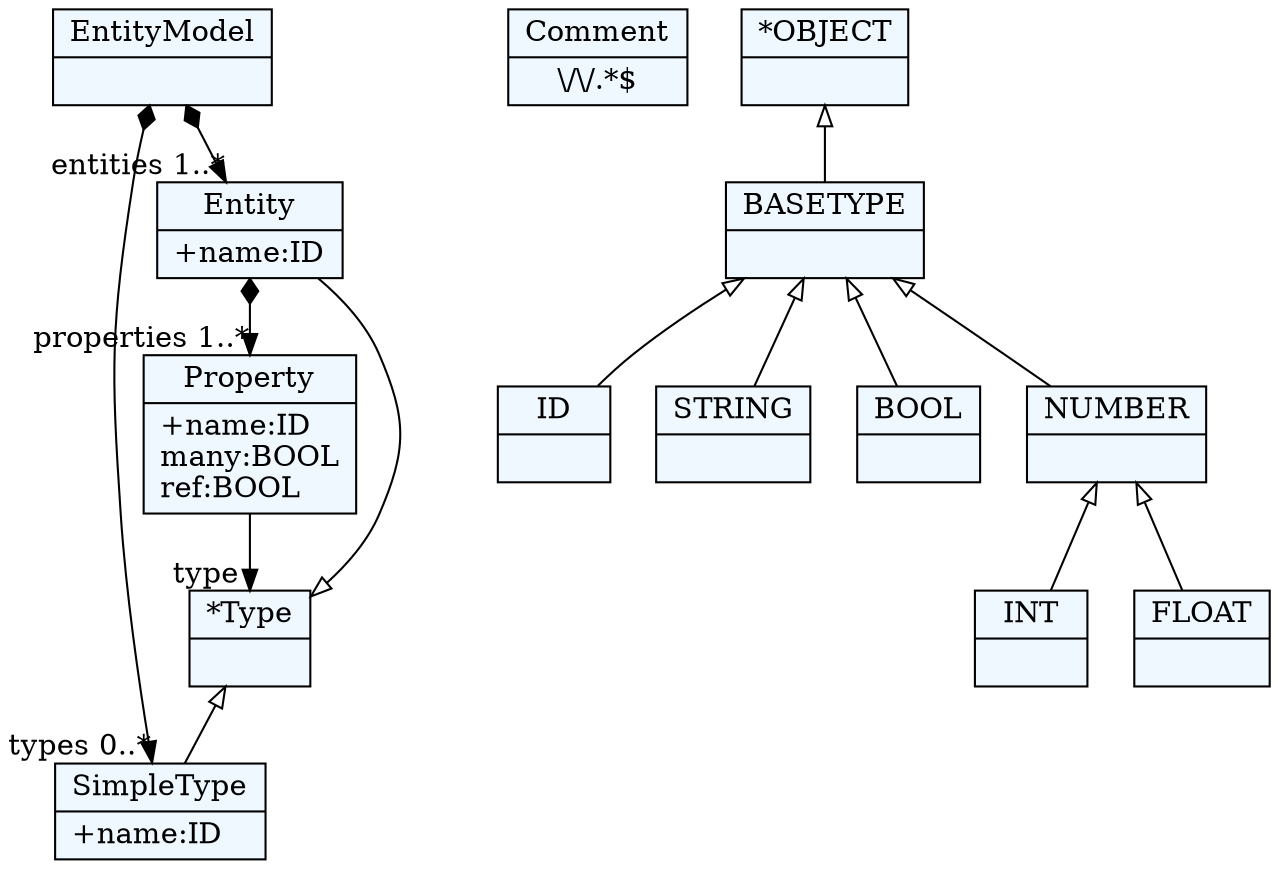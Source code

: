 
    digraph xtext {
    fontname = "Bitstream Vera Sans"
    fontsize = 8
    node[
        shape=record,
        style=filled,
        fillcolor=aliceblue
    ]
    nodesep = 0.3
    edge[dir=black,arrowtail=empty]


39151432 -> 39142936[arrowtail=diamond, dir=both, headlabel="types 0..*"]
39151432 -> 39152376[arrowtail=diamond, dir=both, headlabel="entities 1..*"]
39151432[ label="{EntityModel|}"]

39152376 -> 39358200[arrowtail=diamond, dir=both, headlabel="properties 1..*"]
39152376[ label="{Entity|+name:ID\l}"]

39358200 -> 39359144[headlabel="type "]
39358200[ label="{Property|+name:ID\lmany:BOOL\lref:BOOL\l}"]

39359144[ label="{*Type|}"]
39359144 -> 39142936 [dir=back]
39359144 -> 39152376 [dir=back]

39142936[ label="{SimpleType|+name:ID\l}"]

39360088[ label="{Comment|\\/\\/.*$}"]

39143880[ label="{ID|}"]

39144824[ label="{STRING|}"]

39145768[ label="{BOOL|}"]

39146712[ label="{INT|}"]

39147656[ label="{FLOAT|}"]

39148600[ label="{NUMBER|}"]
39148600 -> 39147656 [dir=back]
39148600 -> 39146712 [dir=back]

39149544[ label="{BASETYPE|}"]
39149544 -> 39148600 [dir=back]
39149544 -> 39145768 [dir=back]
39149544 -> 39143880 [dir=back]
39149544 -> 39144824 [dir=back]

39150488[ label="{*OBJECT|}"]
39150488 -> 39149544 [dir=back]


}
